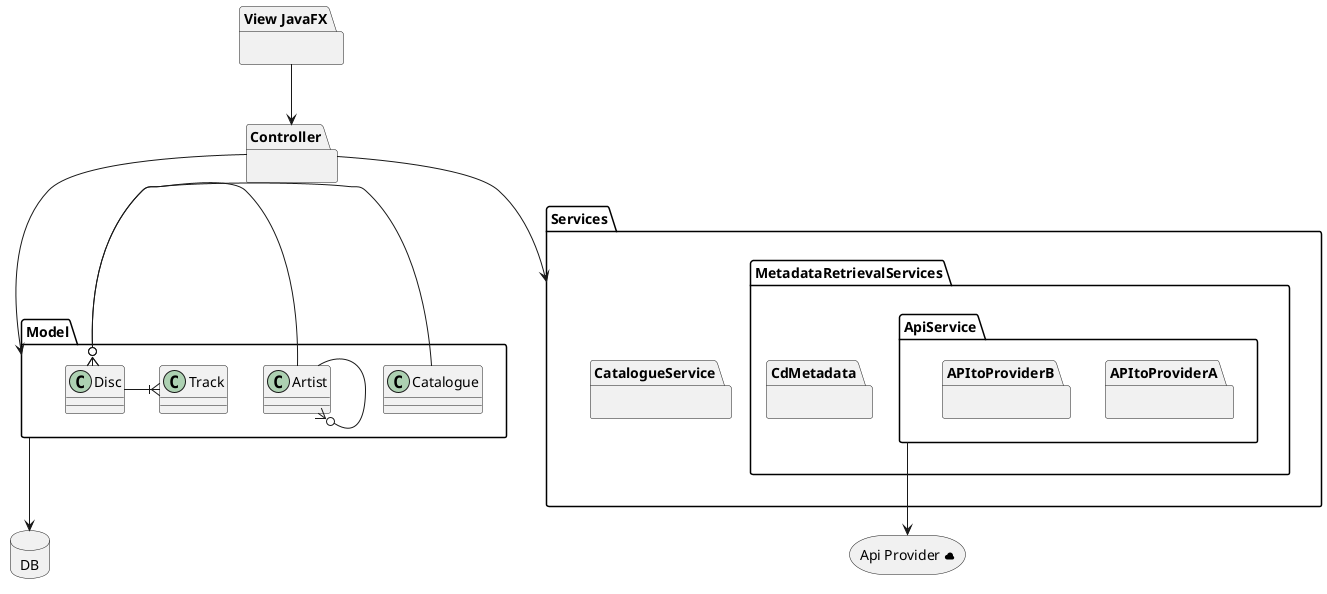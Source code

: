 @startuml
allowmixing

package "View JavaFX" as Front {

}

package "Model" as Model{
'Entities definition
 class Disc
 class Catalogue
 class Artist
 class Track

'Relationships
  Disc }o- Catalogue
  Disc }o- Artist
  Artist -o{ Artist
  Disc -|{ Track
}

package Controller as Controller {

}

package "Services" as Services {

  package CatalogueService as CatalogueS{

  }

  package MetadataRetrievalServices as MetaS {

    package ApiService as ApiS{

      package APItoProviderA{
      }
      package APItoProviderB{
      }
    }
    package CdMetadata as CDMetaS{
    }
  }

}

database DB [
  DB
]

storage "Api Provider <&cloud>" as apiProvider

'Dependencies
Front --> Controller
Controller --> Model
Controller --> Services
ApiS --> apiProvider
Model --> DB

@enduml